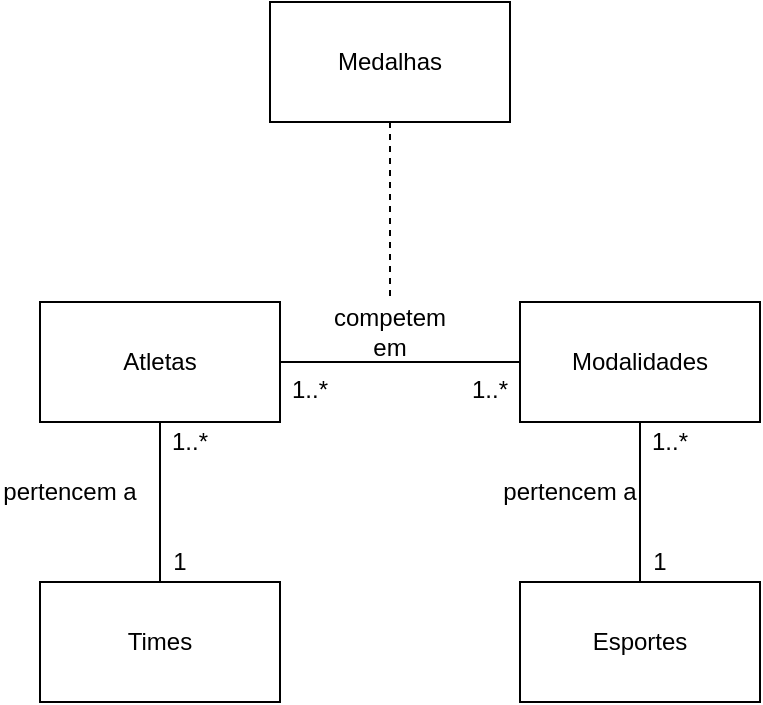 <mxfile version="22.1.8" type="google">
  <diagram name="Página-1" id="LSTetUATsSmYVcSaIC6M">
    <mxGraphModel grid="1" page="1" gridSize="10" guides="1" tooltips="1" connect="1" arrows="1" fold="1" pageScale="1" pageWidth="827" pageHeight="1169" math="0" shadow="0">
      <root>
        <mxCell id="0" />
        <mxCell id="1" parent="0" />
        <mxCell id="a6VhN6eXVGjXObRv-mpM-4" style="edgeStyle=orthogonalEdgeStyle;rounded=0;orthogonalLoop=1;jettySize=auto;html=1;exitX=0.5;exitY=1;exitDx=0;exitDy=0;endArrow=none;endFill=0;" edge="1" parent="1" source="a6VhN6eXVGjXObRv-mpM-1" target="a6VhN6eXVGjXObRv-mpM-2">
          <mxGeometry relative="1" as="geometry" />
        </mxCell>
        <mxCell id="a6VhN6eXVGjXObRv-mpM-5" style="edgeStyle=orthogonalEdgeStyle;rounded=0;orthogonalLoop=1;jettySize=auto;html=1;exitX=1;exitY=0.5;exitDx=0;exitDy=0;endArrow=none;endFill=0;" edge="1" parent="1" source="a6VhN6eXVGjXObRv-mpM-1" target="a6VhN6eXVGjXObRv-mpM-3">
          <mxGeometry relative="1" as="geometry" />
        </mxCell>
        <mxCell id="a6VhN6eXVGjXObRv-mpM-1" value="Atletas" style="rounded=0;whiteSpace=wrap;html=1;" vertex="1" parent="1">
          <mxGeometry x="160" y="190" width="120" height="60" as="geometry" />
        </mxCell>
        <mxCell id="a6VhN6eXVGjXObRv-mpM-2" value="Times" style="rounded=0;whiteSpace=wrap;html=1;" vertex="1" parent="1">
          <mxGeometry x="160" y="330" width="120" height="60" as="geometry" />
        </mxCell>
        <mxCell id="a6VhN6eXVGjXObRv-mpM-13" style="edgeStyle=orthogonalEdgeStyle;rounded=0;orthogonalLoop=1;jettySize=auto;html=1;exitX=0.5;exitY=1;exitDx=0;exitDy=0;entryX=0.5;entryY=0;entryDx=0;entryDy=0;endArrow=none;endFill=0;" edge="1" parent="1" source="a6VhN6eXVGjXObRv-mpM-3" target="a6VhN6eXVGjXObRv-mpM-12">
          <mxGeometry relative="1" as="geometry" />
        </mxCell>
        <mxCell id="a6VhN6eXVGjXObRv-mpM-3" value="Modalidades" style="rounded=0;whiteSpace=wrap;html=1;" vertex="1" parent="1">
          <mxGeometry x="400" y="190" width="120" height="60" as="geometry" />
        </mxCell>
        <mxCell id="a6VhN6eXVGjXObRv-mpM-6" value="1..*" style="text;html=1;strokeColor=none;fillColor=none;align=center;verticalAlign=middle;whiteSpace=wrap;rounded=0;" vertex="1" parent="1">
          <mxGeometry x="370" y="219" width="30" height="30" as="geometry" />
        </mxCell>
        <mxCell id="a6VhN6eXVGjXObRv-mpM-7" value="1..*" style="text;html=1;strokeColor=none;fillColor=none;align=center;verticalAlign=middle;whiteSpace=wrap;rounded=0;" vertex="1" parent="1">
          <mxGeometry x="280" y="219" width="30" height="30" as="geometry" />
        </mxCell>
        <mxCell id="a6VhN6eXVGjXObRv-mpM-8" value="competem em" style="text;html=1;strokeColor=none;fillColor=none;align=center;verticalAlign=middle;whiteSpace=wrap;rounded=0;" vertex="1" parent="1">
          <mxGeometry x="300" y="190" width="70" height="30" as="geometry" />
        </mxCell>
        <mxCell id="a6VhN6eXVGjXObRv-mpM-9" value="pertencem a" style="text;html=1;strokeColor=none;fillColor=none;align=center;verticalAlign=middle;whiteSpace=wrap;rounded=0;" vertex="1" parent="1">
          <mxGeometry x="140" y="270" width="70" height="30" as="geometry" />
        </mxCell>
        <mxCell id="a6VhN6eXVGjXObRv-mpM-10" value="1" style="text;html=1;strokeColor=none;fillColor=none;align=center;verticalAlign=middle;whiteSpace=wrap;rounded=0;" vertex="1" parent="1">
          <mxGeometry x="220" y="310" width="20" height="20" as="geometry" />
        </mxCell>
        <mxCell id="a6VhN6eXVGjXObRv-mpM-11" value="1..*" style="text;html=1;strokeColor=none;fillColor=none;align=center;verticalAlign=middle;whiteSpace=wrap;rounded=0;" vertex="1" parent="1">
          <mxGeometry x="220" y="250" width="30" height="20" as="geometry" />
        </mxCell>
        <mxCell id="a6VhN6eXVGjXObRv-mpM-12" value="Esportes" style="rounded=0;whiteSpace=wrap;html=1;" vertex="1" parent="1">
          <mxGeometry x="400" y="330" width="120" height="60" as="geometry" />
        </mxCell>
        <mxCell id="a6VhN6eXVGjXObRv-mpM-14" value="1" style="text;html=1;strokeColor=none;fillColor=none;align=center;verticalAlign=middle;whiteSpace=wrap;rounded=0;" vertex="1" parent="1">
          <mxGeometry x="460" y="310" width="20" height="20" as="geometry" />
        </mxCell>
        <mxCell id="a6VhN6eXVGjXObRv-mpM-15" value="1..*" style="text;html=1;strokeColor=none;fillColor=none;align=center;verticalAlign=middle;whiteSpace=wrap;rounded=0;" vertex="1" parent="1">
          <mxGeometry x="460" y="250" width="30" height="20" as="geometry" />
        </mxCell>
        <mxCell id="a6VhN6eXVGjXObRv-mpM-16" value="pertencem a" style="text;html=1;strokeColor=none;fillColor=none;align=center;verticalAlign=middle;whiteSpace=wrap;rounded=0;" vertex="1" parent="1">
          <mxGeometry x="390" y="270" width="70" height="30" as="geometry" />
        </mxCell>
        <mxCell id="CYVUlehkeK-N4aDFQWHX-1" style="edgeStyle=orthogonalEdgeStyle;rounded=0;orthogonalLoop=1;jettySize=auto;html=1;exitX=0.5;exitY=1;exitDx=0;exitDy=0;entryX=0.5;entryY=0;entryDx=0;entryDy=0;endArrow=none;endFill=0;dashed=1;" edge="1" parent="1" source="a6VhN6eXVGjXObRv-mpM-17" target="a6VhN6eXVGjXObRv-mpM-8">
          <mxGeometry relative="1" as="geometry" />
        </mxCell>
        <mxCell id="a6VhN6eXVGjXObRv-mpM-17" value="Medalhas" style="rounded=0;whiteSpace=wrap;html=1;" vertex="1" parent="1">
          <mxGeometry x="275" y="40" width="120" height="60" as="geometry" />
        </mxCell>
      </root>
    </mxGraphModel>
  </diagram>
</mxfile>

